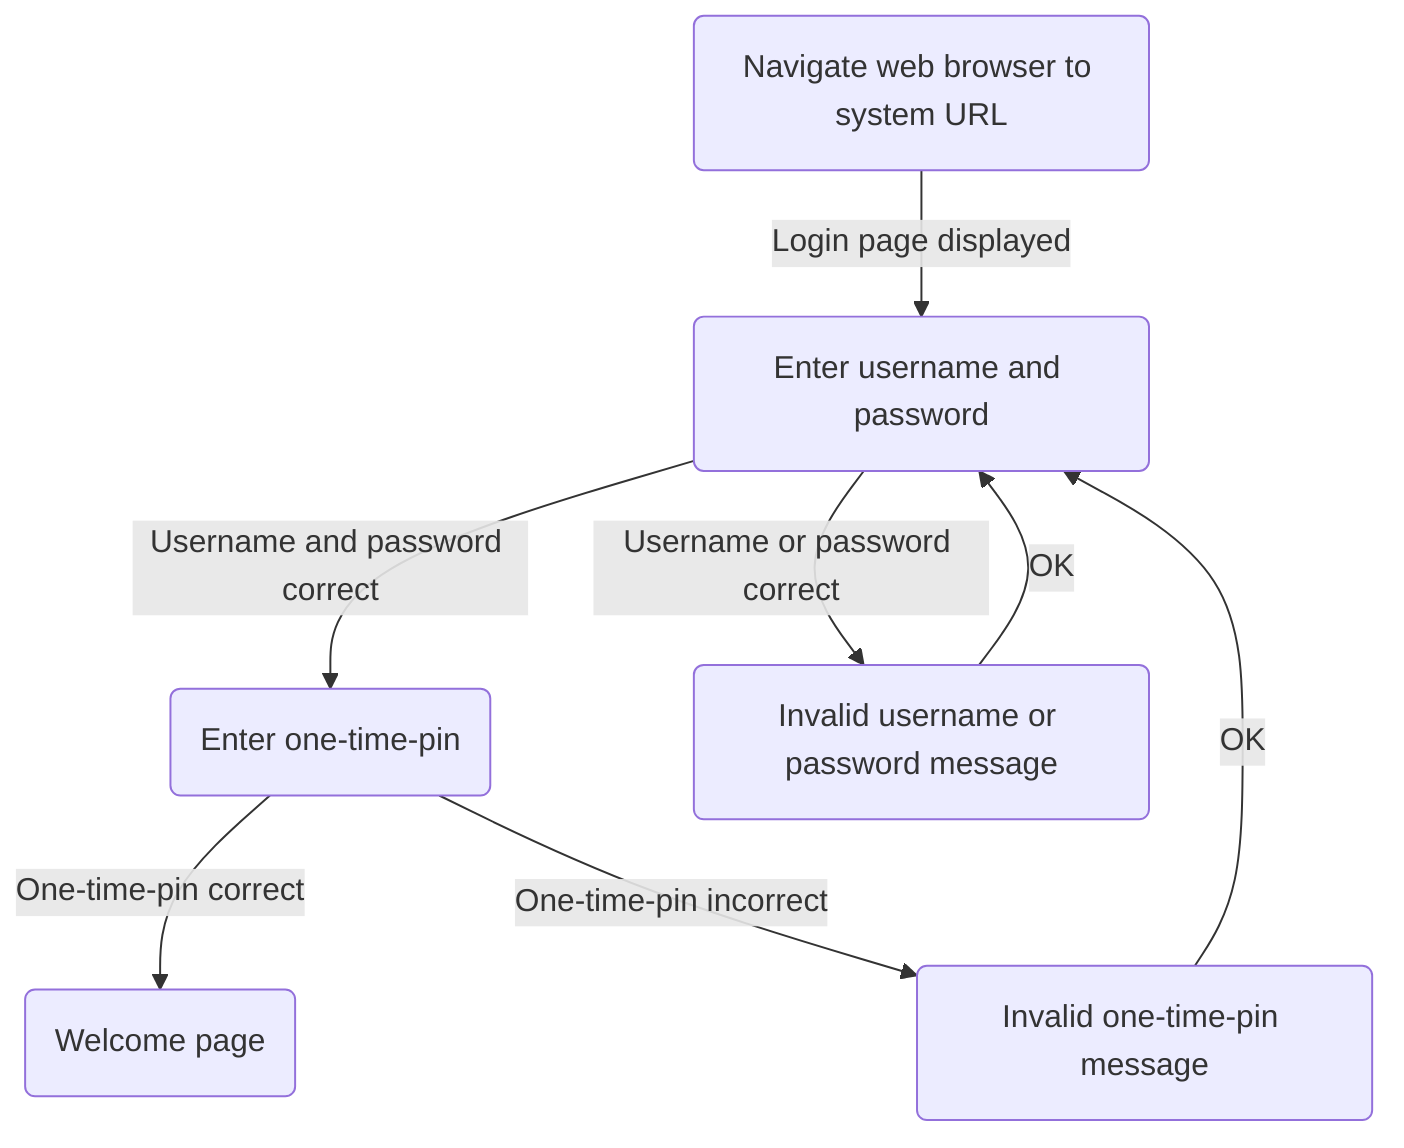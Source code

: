 flowchart TD
    A(Navigate web browser to system URL) --> |Login page displayed| B(Enter username and password)
    B --> |Username and password correct| D(Enter one-time-pin)
    B --> |Username or password correct| C(Invalid username or password message)
    C --> |OK| B
    D --> |One-time-pin correct| E(Welcome page)
    D --> |One-time-pin incorrect| F(Invalid one-time-pin message)
    F --> |OK| B
